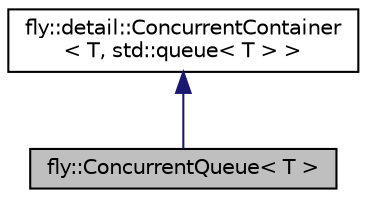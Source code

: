 digraph "fly::ConcurrentQueue&lt; T &gt;"
{
 // LATEX_PDF_SIZE
  edge [fontname="Helvetica",fontsize="10",labelfontname="Helvetica",labelfontsize="10"];
  node [fontname="Helvetica",fontsize="10",shape=record];
  Node1 [label="fly::ConcurrentQueue\< T \>",height=0.2,width=0.4,color="black", fillcolor="grey75", style="filled", fontcolor="black",tooltip=" "];
  Node2 -> Node1 [dir="back",color="midnightblue",fontsize="10",style="solid",fontname="Helvetica"];
  Node2 [label="fly::detail::ConcurrentContainer\l\< T, std::queue\< T \> \>",height=0.2,width=0.4,color="black", fillcolor="white", style="filled",URL="$classfly_1_1detail_1_1_concurrent_container.html",tooltip=" "];
}
